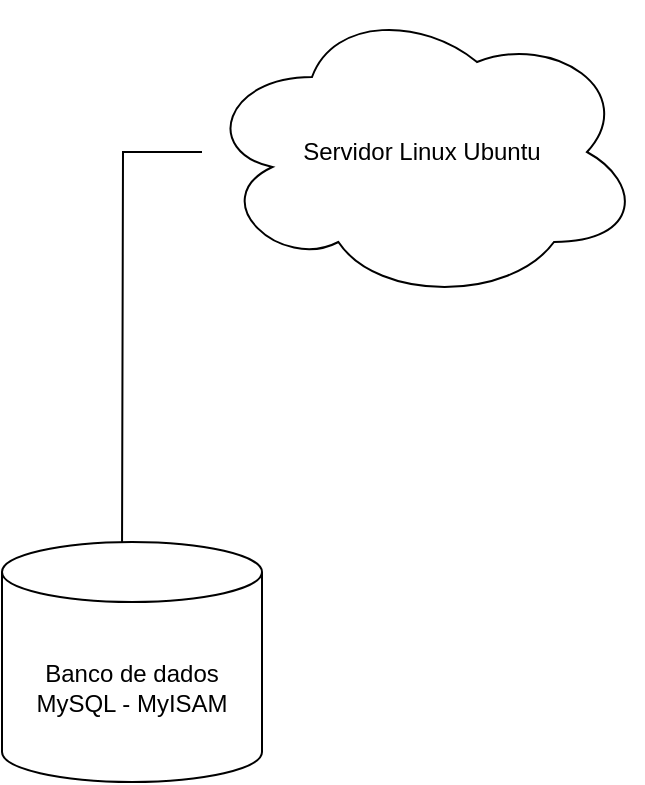 <mxfile version="26.0.11">
  <diagram name="Arquitetura Geral" id="uhEzmZzXs-O52GmyrdzA">
    <mxGraphModel dx="1128" dy="724" grid="1" gridSize="10" guides="1" tooltips="1" connect="1" arrows="1" fold="1" page="1" pageScale="1" pageWidth="850" pageHeight="1100" math="0" shadow="0">
      <root>
        <mxCell id="0" />
        <mxCell id="1" parent="0" />
        <mxCell id="eIiBpI9g8KbKExlWKybs-3" style="edgeStyle=orthogonalEdgeStyle;rounded=0;orthogonalLoop=1;jettySize=auto;html=1;" edge="1" parent="1" source="eIiBpI9g8KbKExlWKybs-1">
          <mxGeometry relative="1" as="geometry">
            <mxPoint x="100" y="310" as="targetPoint" />
          </mxGeometry>
        </mxCell>
        <mxCell id="eIiBpI9g8KbKExlWKybs-1" value="Servidor Linux Ubuntu" style="ellipse;shape=cloud;whiteSpace=wrap;html=1;" vertex="1" parent="1">
          <mxGeometry x="140" y="30" width="220" height="150" as="geometry" />
        </mxCell>
        <mxCell id="eIiBpI9g8KbKExlWKybs-4" value="Banco de dados&lt;br&gt;MySQL - MyISAM" style="shape=cylinder3;whiteSpace=wrap;html=1;boundedLbl=1;backgroundOutline=1;size=15;" vertex="1" parent="1">
          <mxGeometry x="40" y="300" width="130" height="120" as="geometry" />
        </mxCell>
      </root>
    </mxGraphModel>
  </diagram>
</mxfile>
